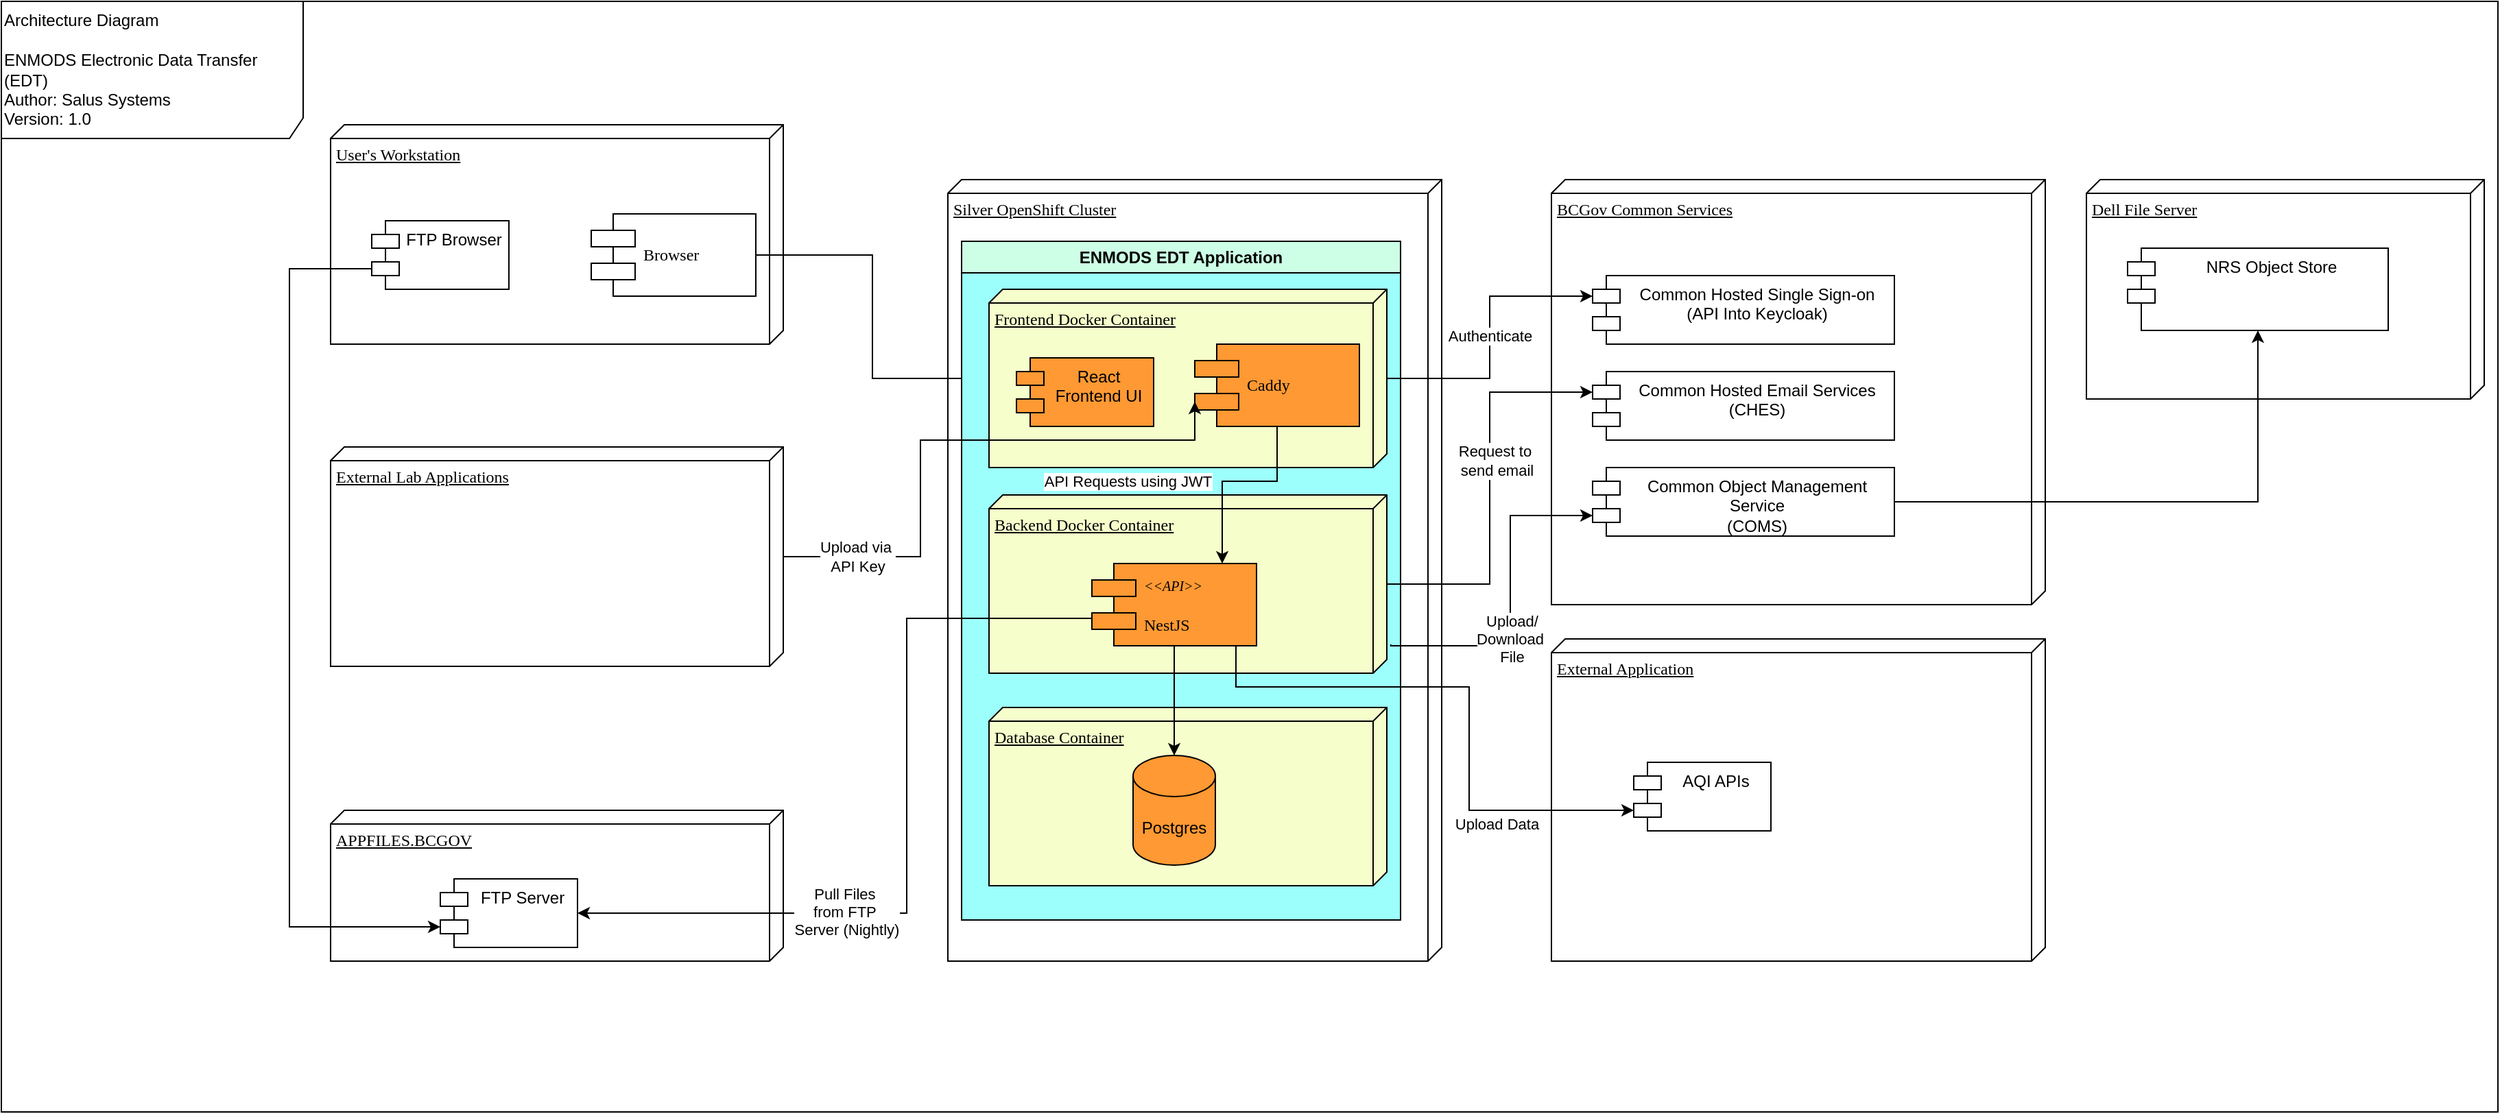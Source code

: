 <mxfile version="27.0.9">
  <diagram name="Page-1" id="5f0bae14-7c28-e335-631c-24af17079c00">
    <mxGraphModel dx="3806" dy="1495" grid="1" gridSize="10" guides="1" tooltips="1" connect="1" arrows="1" fold="1" page="1" pageScale="1" pageWidth="1100" pageHeight="850" background="none" math="0" shadow="0">
      <root>
        <mxCell id="0" />
        <mxCell id="1" parent="0" />
        <mxCell id="39150e848f15840c-1" value="User&#39;s Workstation" style="verticalAlign=top;align=left;spacingTop=8;spacingLeft=2;spacingRight=12;shape=cube;size=10;direction=south;fontStyle=4;html=1;rounded=0;shadow=0;comic=0;labelBackgroundColor=none;strokeWidth=1;fontFamily=Verdana;fontSize=12" parent="1" vertex="1">
          <mxGeometry x="-220" y="100" width="330" height="160" as="geometry" />
        </mxCell>
        <mxCell id="39150e848f15840c-2" value="Silver OpenShift Cluster" style="verticalAlign=top;align=left;spacingTop=8;spacingLeft=2;spacingRight=12;shape=cube;size=10;direction=south;fontStyle=4;html=1;rounded=0;shadow=0;comic=0;labelBackgroundColor=none;strokeWidth=1;fontFamily=Verdana;fontSize=12;" parent="1" vertex="1">
          <mxGeometry x="230" y="140" width="360" height="570" as="geometry" />
        </mxCell>
        <mxCell id="nCuoO0bw3HB3Iz4VNYSG-22" style="edgeStyle=orthogonalEdgeStyle;rounded=0;orthogonalLoop=1;jettySize=auto;html=1;" edge="1" parent="1" source="39150e848f15840c-5" target="nCuoO0bw3HB3Iz4VNYSG-7">
          <mxGeometry relative="1" as="geometry" />
        </mxCell>
        <mxCell id="39150e848f15840c-5" value="Browser" style="shape=component;align=left;spacingLeft=36;rounded=0;shadow=0;comic=0;labelBackgroundColor=none;strokeWidth=1;fontFamily=Verdana;fontSize=12;html=1;" parent="1" vertex="1">
          <mxGeometry x="-30" y="165" width="120" height="60" as="geometry" />
        </mxCell>
        <mxCell id="nCuoO0bw3HB3Iz4VNYSG-2" value="&lt;div align=&quot;center&quot;&gt;FTP Browser&lt;/div&gt;" style="shape=module;align=center;spacingLeft=20;align=center;verticalAlign=top;whiteSpace=wrap;html=1;" vertex="1" parent="1">
          <mxGeometry x="-190" y="170" width="100" height="50" as="geometry" />
        </mxCell>
        <mxCell id="nCuoO0bw3HB3Iz4VNYSG-6" value="&lt;div align=&quot;left&quot;&gt;Architecture Diagram&lt;/div&gt;&lt;div align=&quot;left&quot;&gt;&lt;br&gt;&lt;/div&gt;&lt;div align=&quot;left&quot;&gt;ENMODS Electronic Data Transfer (EDT)&lt;/div&gt;&lt;div align=&quot;left&quot;&gt;Author: Salus Systems&lt;/div&gt;&lt;div align=&quot;left&quot;&gt;Version: 1.0&lt;/div&gt;" style="shape=umlFrame;whiteSpace=wrap;html=1;pointerEvents=0;width=220;height=100;align=left;" vertex="1" parent="1">
          <mxGeometry x="-460" y="10" width="1820" height="810" as="geometry" />
        </mxCell>
        <mxCell id="nCuoO0bw3HB3Iz4VNYSG-56" value="ENMODS EDT Application" style="swimlane;whiteSpace=wrap;html=1;fillColor=#CCFFE6;backgroundOutline=0;swimlaneFillColor=#9DFFFB;" vertex="1" parent="1">
          <mxGeometry x="240" y="185" width="320" height="495" as="geometry" />
        </mxCell>
        <mxCell id="nCuoO0bw3HB3Iz4VNYSG-7" value="Frontend Docker Container" style="verticalAlign=top;align=left;spacingTop=8;spacingLeft=2;spacingRight=12;shape=cube;size=10;direction=south;fontStyle=4;html=1;rounded=0;shadow=0;comic=0;labelBackgroundColor=none;strokeWidth=1;fontFamily=Verdana;fontSize=12;fillColor=#F6FFCB;" vertex="1" parent="1">
          <mxGeometry x="260" y="220" width="290" height="130" as="geometry" />
        </mxCell>
        <mxCell id="nCuoO0bw3HB3Iz4VNYSG-8" value="Caddy" style="shape=component;align=left;spacingLeft=36;rounded=0;shadow=0;comic=0;labelBackgroundColor=none;strokeWidth=1;fontFamily=Verdana;fontSize=12;html=1;fillColor=#FF9933;" vertex="1" parent="1">
          <mxGeometry x="410" y="260" width="120" height="60" as="geometry" />
        </mxCell>
        <mxCell id="nCuoO0bw3HB3Iz4VNYSG-14" value="Backend Docker Container" style="verticalAlign=top;align=left;spacingTop=8;spacingLeft=2;spacingRight=12;shape=cube;size=10;direction=south;fontStyle=4;html=1;rounded=0;shadow=0;comic=0;labelBackgroundColor=none;strokeWidth=1;fontFamily=Verdana;fontSize=12;fillColor=#F6FFCB;" vertex="1" parent="1">
          <mxGeometry x="260" y="370" width="290" height="130" as="geometry" />
        </mxCell>
        <mxCell id="nCuoO0bw3HB3Iz4VNYSG-15" value="&lt;div&gt;&lt;i&gt;&lt;font style=&quot;font-size: 10px;&quot;&gt;&amp;lt;&amp;lt;API&amp;gt;&amp;gt;&lt;/font&gt;&lt;/i&gt;&lt;/div&gt;&lt;div&gt;&lt;br&gt;&lt;/div&gt;&lt;div&gt;NestJS&lt;/div&gt;" style="shape=component;align=left;spacingLeft=36;rounded=0;shadow=0;comic=0;labelBackgroundColor=none;strokeWidth=1;fontFamily=Verdana;fontSize=12;html=1;fillColor=#FF9933;" vertex="1" parent="1">
          <mxGeometry x="335" y="420" width="120" height="60" as="geometry" />
        </mxCell>
        <mxCell id="nCuoO0bw3HB3Iz4VNYSG-19" value="Database Container" style="verticalAlign=top;align=left;spacingTop=8;spacingLeft=2;spacingRight=12;shape=cube;size=10;direction=south;fontStyle=4;html=1;rounded=0;shadow=0;comic=0;labelBackgroundColor=none;strokeWidth=1;fontFamily=Verdana;fontSize=12;fillColor=#F6FFCB;" vertex="1" parent="1">
          <mxGeometry x="260" y="525" width="290" height="130" as="geometry" />
        </mxCell>
        <mxCell id="nCuoO0bw3HB3Iz4VNYSG-21" value="Postgres" style="shape=cylinder3;whiteSpace=wrap;html=1;boundedLbl=1;backgroundOutline=1;size=15;fillColor=#FF9933;" vertex="1" parent="1">
          <mxGeometry x="365" y="560" width="60" height="80" as="geometry" />
        </mxCell>
        <mxCell id="nCuoO0bw3HB3Iz4VNYSG-33" style="edgeStyle=orthogonalEdgeStyle;rounded=0;orthogonalLoop=1;jettySize=auto;html=1;exitX=0.5;exitY=1;exitDx=0;exitDy=0;" edge="1" parent="1" source="nCuoO0bw3HB3Iz4VNYSG-15" target="nCuoO0bw3HB3Iz4VNYSG-21">
          <mxGeometry relative="1" as="geometry" />
        </mxCell>
        <mxCell id="nCuoO0bw3HB3Iz4VNYSG-23" value="BCGov Common Services" style="verticalAlign=top;align=left;spacingTop=8;spacingLeft=2;spacingRight=12;shape=cube;size=10;direction=south;fontStyle=4;html=1;rounded=0;shadow=0;comic=0;labelBackgroundColor=none;strokeWidth=1;fontFamily=Verdana;fontSize=12" vertex="1" parent="1">
          <mxGeometry x="670" y="140" width="360" height="310" as="geometry" />
        </mxCell>
        <mxCell id="nCuoO0bw3HB3Iz4VNYSG-25" value="&lt;div&gt;Common Hosted Single Sign-on&lt;/div&gt;&lt;div&gt;(API Into Keycloak)&lt;/div&gt;" style="shape=module;align=left;spacingLeft=20;align=center;verticalAlign=top;whiteSpace=wrap;html=1;" vertex="1" parent="1">
          <mxGeometry x="700" y="210" width="220" height="50" as="geometry" />
        </mxCell>
        <mxCell id="nCuoO0bw3HB3Iz4VNYSG-26" style="edgeStyle=orthogonalEdgeStyle;rounded=0;orthogonalLoop=1;jettySize=auto;html=1;entryX=0;entryY=0;entryDx=0;entryDy=15;entryPerimeter=0;" edge="1" parent="1" source="nCuoO0bw3HB3Iz4VNYSG-7" target="nCuoO0bw3HB3Iz4VNYSG-25">
          <mxGeometry relative="1" as="geometry" />
        </mxCell>
        <mxCell id="nCuoO0bw3HB3Iz4VNYSG-27" value="Authenticate" style="edgeLabel;html=1;align=center;verticalAlign=middle;resizable=0;points=[];" vertex="1" connectable="0" parent="nCuoO0bw3HB3Iz4VNYSG-26">
          <mxGeometry x="0.009" relative="1" as="geometry">
            <mxPoint as="offset" />
          </mxGeometry>
        </mxCell>
        <mxCell id="nCuoO0bw3HB3Iz4VNYSG-31" style="edgeStyle=orthogonalEdgeStyle;rounded=0;orthogonalLoop=1;jettySize=auto;html=1;" edge="1" parent="1" source="nCuoO0bw3HB3Iz4VNYSG-8" target="nCuoO0bw3HB3Iz4VNYSG-15">
          <mxGeometry relative="1" as="geometry">
            <Array as="points">
              <mxPoint x="470" y="360" />
              <mxPoint x="430" y="360" />
            </Array>
          </mxGeometry>
        </mxCell>
        <mxCell id="nCuoO0bw3HB3Iz4VNYSG-32" value="API Requests using JWT" style="edgeLabel;html=1;align=center;verticalAlign=middle;resizable=0;points=[];" vertex="1" connectable="0" parent="nCuoO0bw3HB3Iz4VNYSG-31">
          <mxGeometry x="-0.333" y="-1" relative="1" as="geometry">
            <mxPoint x="-103" y="1" as="offset" />
          </mxGeometry>
        </mxCell>
        <mxCell id="nCuoO0bw3HB3Iz4VNYSG-35" value="React Frontend UI" style="shape=module;align=left;spacingLeft=20;align=center;verticalAlign=top;whiteSpace=wrap;html=1;fillColor=#FF9933;" vertex="1" parent="1">
          <mxGeometry x="280" y="270" width="100" height="50" as="geometry" />
        </mxCell>
        <mxCell id="nCuoO0bw3HB3Iz4VNYSG-37" value="Common Hosted Email Services (CHES)" style="shape=module;align=left;spacingLeft=20;align=center;verticalAlign=top;whiteSpace=wrap;html=1;" vertex="1" parent="1">
          <mxGeometry x="700" y="280" width="220" height="50" as="geometry" />
        </mxCell>
        <mxCell id="nCuoO0bw3HB3Iz4VNYSG-38" style="edgeStyle=orthogonalEdgeStyle;rounded=0;orthogonalLoop=1;jettySize=auto;html=1;entryX=0;entryY=0;entryDx=0;entryDy=15;entryPerimeter=0;" edge="1" parent="1" source="nCuoO0bw3HB3Iz4VNYSG-14" target="nCuoO0bw3HB3Iz4VNYSG-37">
          <mxGeometry relative="1" as="geometry" />
        </mxCell>
        <mxCell id="nCuoO0bw3HB3Iz4VNYSG-39" value="&lt;div&gt;Request to&amp;nbsp;&lt;/div&gt;&lt;div&gt;send email&lt;/div&gt;" style="edgeLabel;html=1;align=center;verticalAlign=middle;resizable=0;points=[];" vertex="1" connectable="0" parent="nCuoO0bw3HB3Iz4VNYSG-38">
          <mxGeometry x="0.138" y="-5" relative="1" as="geometry">
            <mxPoint as="offset" />
          </mxGeometry>
        </mxCell>
        <mxCell id="nCuoO0bw3HB3Iz4VNYSG-40" value="&lt;div&gt;Common Object Management Service&lt;/div&gt;&lt;div&gt;(COMS)&lt;/div&gt;" style="shape=module;align=left;spacingLeft=20;align=center;verticalAlign=top;whiteSpace=wrap;html=1;" vertex="1" parent="1">
          <mxGeometry x="700" y="350" width="220" height="50" as="geometry" />
        </mxCell>
        <mxCell id="nCuoO0bw3HB3Iz4VNYSG-41" style="edgeStyle=orthogonalEdgeStyle;rounded=0;orthogonalLoop=1;jettySize=auto;html=1;entryX=0;entryY=0;entryDx=0;entryDy=35;entryPerimeter=0;exitX=0.838;exitY=-0.01;exitDx=0;exitDy=0;exitPerimeter=0;" edge="1" parent="1" source="nCuoO0bw3HB3Iz4VNYSG-14" target="nCuoO0bw3HB3Iz4VNYSG-40">
          <mxGeometry relative="1" as="geometry">
            <mxPoint x="560" y="480" as="sourcePoint" />
            <mxPoint x="660" y="374.5" as="targetPoint" />
            <Array as="points">
              <mxPoint x="553" y="480" />
              <mxPoint x="640" y="480" />
              <mxPoint x="640" y="385" />
            </Array>
          </mxGeometry>
        </mxCell>
        <mxCell id="nCuoO0bw3HB3Iz4VNYSG-42" value="&lt;div&gt;Upload/&lt;/div&gt;&lt;div&gt;Download&amp;nbsp;&lt;/div&gt;&lt;div&gt;File&lt;/div&gt;" style="edgeLabel;html=1;align=center;verticalAlign=middle;resizable=0;points=[];" vertex="1" connectable="0" parent="nCuoO0bw3HB3Iz4VNYSG-41">
          <mxGeometry x="-0.227" y="-1" relative="1" as="geometry">
            <mxPoint y="1" as="offset" />
          </mxGeometry>
        </mxCell>
        <mxCell id="nCuoO0bw3HB3Iz4VNYSG-43" value="&lt;div&gt;Dell File Server&lt;/div&gt;" style="verticalAlign=top;align=left;spacingTop=8;spacingLeft=2;spacingRight=12;shape=cube;size=10;direction=south;fontStyle=4;html=1;rounded=0;shadow=0;comic=0;labelBackgroundColor=none;strokeWidth=1;fontFamily=Verdana;fontSize=12" vertex="1" parent="1">
          <mxGeometry x="1060" y="140" width="290" height="160" as="geometry" />
        </mxCell>
        <mxCell id="nCuoO0bw3HB3Iz4VNYSG-44" value="NRS Object Store" style="shape=module;align=left;spacingLeft=20;align=center;verticalAlign=top;whiteSpace=wrap;html=1;" vertex="1" parent="1">
          <mxGeometry x="1090" y="190" width="190" height="60" as="geometry" />
        </mxCell>
        <mxCell id="nCuoO0bw3HB3Iz4VNYSG-45" style="edgeStyle=orthogonalEdgeStyle;rounded=0;orthogonalLoop=1;jettySize=auto;html=1;entryX=0.5;entryY=1;entryDx=0;entryDy=0;" edge="1" parent="1" source="nCuoO0bw3HB3Iz4VNYSG-40" target="nCuoO0bw3HB3Iz4VNYSG-44">
          <mxGeometry relative="1" as="geometry" />
        </mxCell>
        <mxCell id="nCuoO0bw3HB3Iz4VNYSG-46" value="APPFILES.BCGOV" style="verticalAlign=top;align=left;spacingTop=8;spacingLeft=2;spacingRight=12;shape=cube;size=10;direction=south;fontStyle=4;html=1;rounded=0;shadow=0;comic=0;labelBackgroundColor=none;strokeWidth=1;fontFamily=Verdana;fontSize=12" vertex="1" parent="1">
          <mxGeometry x="-220" y="600" width="330" height="110" as="geometry" />
        </mxCell>
        <mxCell id="nCuoO0bw3HB3Iz4VNYSG-47" value="FTP Server" style="shape=module;align=center;spacingLeft=20;align=center;verticalAlign=top;whiteSpace=wrap;html=1;" vertex="1" parent="1">
          <mxGeometry x="-140" y="650" width="100" height="50" as="geometry" />
        </mxCell>
        <mxCell id="nCuoO0bw3HB3Iz4VNYSG-48" style="edgeStyle=orthogonalEdgeStyle;rounded=0;orthogonalLoop=1;jettySize=auto;html=1;entryX=0;entryY=0;entryDx=0;entryDy=35;entryPerimeter=0;exitX=0;exitY=0;exitDx=0;exitDy=35;exitPerimeter=0;" edge="1" parent="1" source="nCuoO0bw3HB3Iz4VNYSG-2" target="nCuoO0bw3HB3Iz4VNYSG-47">
          <mxGeometry relative="1" as="geometry">
            <mxPoint x="-330" y="210" as="sourcePoint" />
            <mxPoint x="-272" y="643" as="targetPoint" />
            <Array as="points">
              <mxPoint x="-250" y="205" />
              <mxPoint x="-250" y="685" />
            </Array>
          </mxGeometry>
        </mxCell>
        <mxCell id="nCuoO0bw3HB3Iz4VNYSG-49" style="edgeStyle=orthogonalEdgeStyle;rounded=0;orthogonalLoop=1;jettySize=auto;html=1;exitX=0;exitY=0.7;exitDx=0;exitDy=0;entryX=1;entryY=0.5;entryDx=0;entryDy=0;" edge="1" parent="1" source="nCuoO0bw3HB3Iz4VNYSG-15" target="nCuoO0bw3HB3Iz4VNYSG-47">
          <mxGeometry relative="1" as="geometry">
            <Array as="points">
              <mxPoint x="335" y="460" />
              <mxPoint x="200" y="460" />
              <mxPoint x="200" y="675" />
            </Array>
          </mxGeometry>
        </mxCell>
        <mxCell id="nCuoO0bw3HB3Iz4VNYSG-54" value="&lt;div&gt;Pull Files&amp;nbsp;&lt;/div&gt;&lt;div&gt;from FTP&amp;nbsp;&lt;/div&gt;&lt;div&gt;Server (Nightly)&lt;/div&gt;" style="edgeLabel;html=1;align=center;verticalAlign=middle;resizable=0;points=[];" vertex="1" connectable="0" parent="nCuoO0bw3HB3Iz4VNYSG-49">
          <mxGeometry x="0.338" y="-1" relative="1" as="geometry">
            <mxPoint as="offset" />
          </mxGeometry>
        </mxCell>
        <mxCell id="nCuoO0bw3HB3Iz4VNYSG-50" value="External Application" style="verticalAlign=top;align=left;spacingTop=8;spacingLeft=2;spacingRight=12;shape=cube;size=10;direction=south;fontStyle=4;html=1;rounded=0;shadow=0;comic=0;labelBackgroundColor=none;strokeWidth=1;fontFamily=Verdana;fontSize=12" vertex="1" parent="1">
          <mxGeometry x="670" y="475" width="360" height="235" as="geometry" />
        </mxCell>
        <mxCell id="nCuoO0bw3HB3Iz4VNYSG-51" value="AQI APIs" style="shape=module;align=center;spacingLeft=20;align=center;verticalAlign=top;whiteSpace=wrap;html=1;" vertex="1" parent="1">
          <mxGeometry x="730" y="565" width="100" height="50" as="geometry" />
        </mxCell>
        <mxCell id="nCuoO0bw3HB3Iz4VNYSG-52" style="edgeStyle=orthogonalEdgeStyle;rounded=0;orthogonalLoop=1;jettySize=auto;html=1;entryX=0;entryY=0;entryDx=0;entryDy=35;entryPerimeter=0;" edge="1" parent="1" target="nCuoO0bw3HB3Iz4VNYSG-51">
          <mxGeometry relative="1" as="geometry">
            <mxPoint x="440" y="480" as="sourcePoint" />
            <Array as="points">
              <mxPoint x="440" y="510" />
              <mxPoint x="610" y="510" />
              <mxPoint x="610" y="600" />
            </Array>
          </mxGeometry>
        </mxCell>
        <mxCell id="nCuoO0bw3HB3Iz4VNYSG-53" value="Upload Data" style="edgeLabel;html=1;align=center;verticalAlign=middle;resizable=0;points=[];" vertex="1" connectable="0" parent="nCuoO0bw3HB3Iz4VNYSG-52">
          <mxGeometry x="0.502" y="-1" relative="1" as="geometry">
            <mxPoint x="2" y="9" as="offset" />
          </mxGeometry>
        </mxCell>
        <mxCell id="nCuoO0bw3HB3Iz4VNYSG-57" style="edgeStyle=orthogonalEdgeStyle;rounded=0;orthogonalLoop=1;jettySize=auto;html=1;entryX=0;entryY=0.7;entryDx=0;entryDy=0;" edge="1" parent="1" source="nCuoO0bw3HB3Iz4VNYSG-55" target="nCuoO0bw3HB3Iz4VNYSG-8">
          <mxGeometry relative="1" as="geometry">
            <Array as="points">
              <mxPoint x="210" y="415" />
              <mxPoint x="210" y="330" />
              <mxPoint x="410" y="330" />
            </Array>
          </mxGeometry>
        </mxCell>
        <mxCell id="nCuoO0bw3HB3Iz4VNYSG-58" value="&lt;div&gt;Upload via&amp;nbsp;&lt;/div&gt;&lt;div&gt;API Key&lt;/div&gt;" style="edgeLabel;html=1;align=center;verticalAlign=middle;resizable=0;points=[];" vertex="1" connectable="0" parent="nCuoO0bw3HB3Iz4VNYSG-57">
          <mxGeometry x="-0.739" relative="1" as="geometry">
            <mxPoint as="offset" />
          </mxGeometry>
        </mxCell>
        <mxCell id="nCuoO0bw3HB3Iz4VNYSG-55" value="External Lab Applications" style="verticalAlign=top;align=left;spacingTop=8;spacingLeft=2;spacingRight=12;shape=cube;size=10;direction=south;fontStyle=4;html=1;rounded=0;shadow=0;comic=0;labelBackgroundColor=none;strokeWidth=1;fontFamily=Verdana;fontSize=12" vertex="1" parent="1">
          <mxGeometry x="-220" y="335" width="330" height="160" as="geometry" />
        </mxCell>
      </root>
    </mxGraphModel>
  </diagram>
</mxfile>
